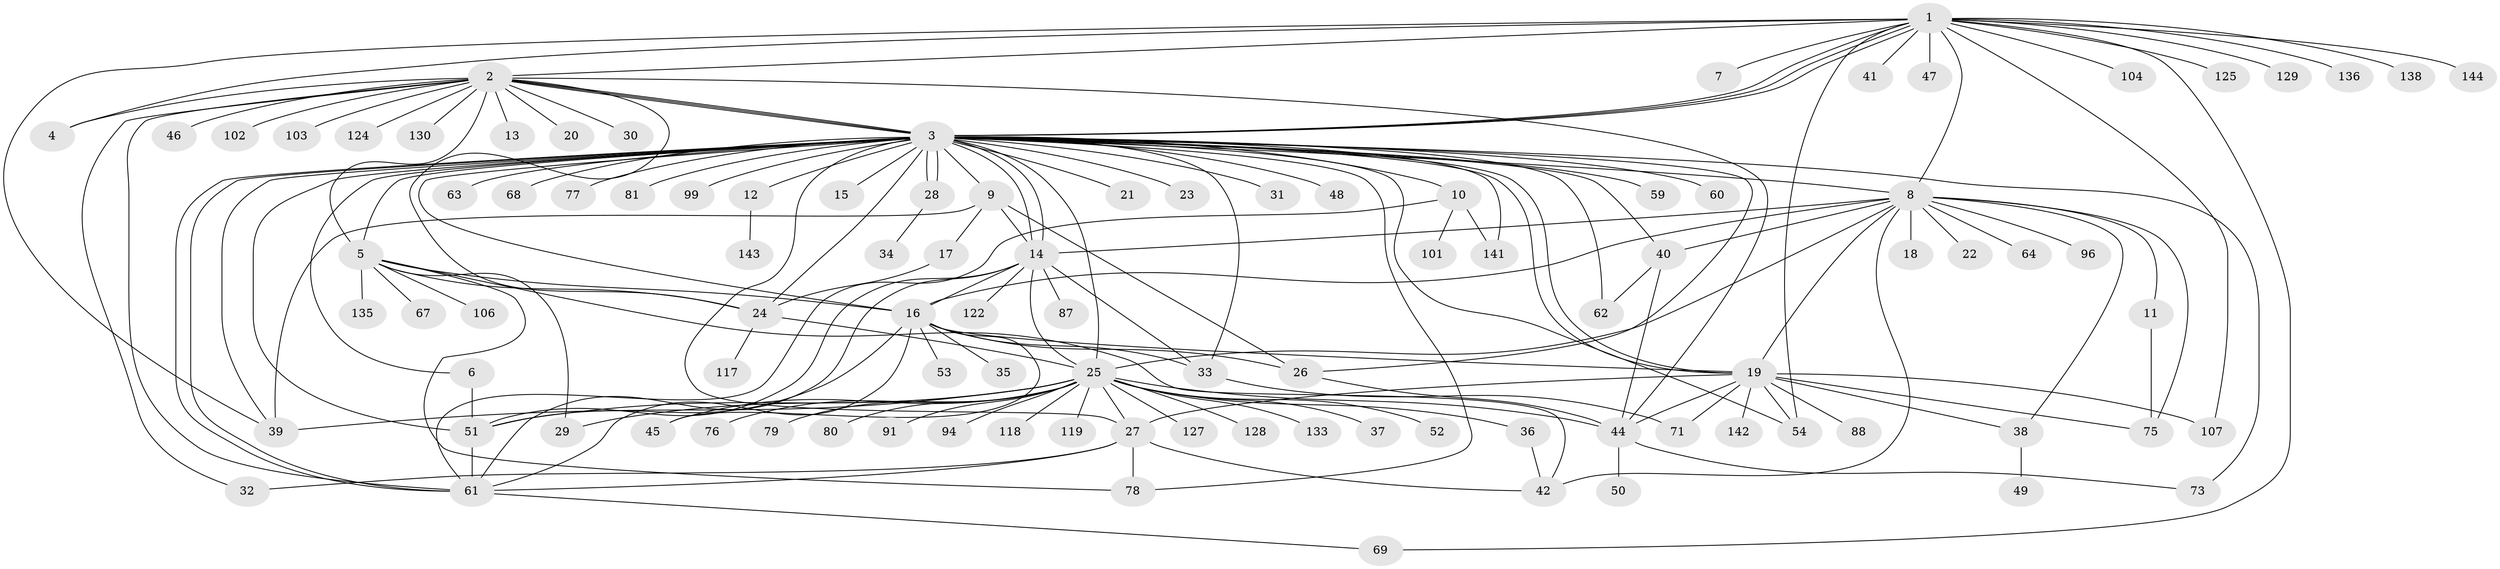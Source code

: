 // original degree distribution, {19: 0.006896551724137931, 18: 0.006896551724137931, 52: 0.006896551724137931, 2: 0.16551724137931034, 10: 0.013793103448275862, 4: 0.08275862068965517, 1: 0.5310344827586206, 15: 0.006896551724137931, 5: 0.034482758620689655, 11: 0.013793103448275862, 13: 0.006896551724137931, 24: 0.006896551724137931, 8: 0.013793103448275862, 3: 0.09655172413793103, 7: 0.006896551724137931}
// Generated by graph-tools (version 1.1) at 2025/17/03/04/25 18:17:58]
// undirected, 101 vertices, 168 edges
graph export_dot {
graph [start="1"]
  node [color=gray90,style=filled];
  1;
  2;
  3 [super="+65"];
  4;
  5;
  6 [super="+115+74"];
  7;
  8;
  9;
  10;
  11;
  12;
  13;
  14;
  15;
  16 [super="+123+121+86+131"];
  17;
  18;
  19;
  20;
  21;
  22;
  23;
  24 [super="+95+56"];
  25;
  26 [super="+70"];
  27 [super="+93+98+57"];
  28;
  29;
  30;
  31 [super="+72"];
  32;
  33 [super="+110+55"];
  34;
  35;
  36 [super="+137"];
  37;
  38 [super="+105"];
  39 [super="+43"];
  40 [super="+85"];
  41;
  42;
  44;
  45 [super="+82"];
  46;
  47;
  48;
  49;
  50;
  51 [super="+108+58"];
  52;
  53;
  54;
  59;
  60;
  61 [super="+83+100"];
  62;
  63;
  64;
  67;
  68;
  69 [super="+89+126"];
  71;
  73;
  75;
  76;
  77;
  78 [super="+97+134"];
  79;
  80;
  81;
  87;
  88;
  91;
  94;
  96;
  99;
  101;
  102;
  103;
  104 [super="+145"];
  106;
  107;
  117;
  118;
  119;
  122;
  124;
  125;
  127;
  128;
  129;
  130;
  133;
  135;
  136;
  138;
  141;
  142;
  143;
  144;
  1 -- 2;
  1 -- 3;
  1 -- 3;
  1 -- 3;
  1 -- 4;
  1 -- 7;
  1 -- 8;
  1 -- 39;
  1 -- 41;
  1 -- 47;
  1 -- 54;
  1 -- 69;
  1 -- 104;
  1 -- 107;
  1 -- 125;
  1 -- 129;
  1 -- 136;
  1 -- 138;
  1 -- 144;
  2 -- 3;
  2 -- 3;
  2 -- 3;
  2 -- 4;
  2 -- 5;
  2 -- 13;
  2 -- 20;
  2 -- 30;
  2 -- 32;
  2 -- 44;
  2 -- 46;
  2 -- 61;
  2 -- 102;
  2 -- 103;
  2 -- 124;
  2 -- 130;
  2 -- 24;
  3 -- 5;
  3 -- 6;
  3 -- 8;
  3 -- 9;
  3 -- 10;
  3 -- 12;
  3 -- 14;
  3 -- 14;
  3 -- 15;
  3 -- 19;
  3 -- 19;
  3 -- 21;
  3 -- 23;
  3 -- 25;
  3 -- 26;
  3 -- 27 [weight=2];
  3 -- 28;
  3 -- 28;
  3 -- 31 [weight=2];
  3 -- 48;
  3 -- 54;
  3 -- 59;
  3 -- 60;
  3 -- 61 [weight=2];
  3 -- 61;
  3 -- 62;
  3 -- 63;
  3 -- 68;
  3 -- 73;
  3 -- 77;
  3 -- 78;
  3 -- 81;
  3 -- 99;
  3 -- 141;
  3 -- 24;
  3 -- 16 [weight=3];
  3 -- 51 [weight=4];
  3 -- 39;
  3 -- 33;
  3 -- 40;
  5 -- 16;
  5 -- 24;
  5 -- 29;
  5 -- 42;
  5 -- 67;
  5 -- 78;
  5 -- 106;
  5 -- 135;
  6 -- 51;
  8 -- 11;
  8 -- 14;
  8 -- 16;
  8 -- 18;
  8 -- 19;
  8 -- 22;
  8 -- 25;
  8 -- 38;
  8 -- 40;
  8 -- 42;
  8 -- 64;
  8 -- 75;
  8 -- 96;
  9 -- 14;
  9 -- 17;
  9 -- 26;
  9 -- 39;
  10 -- 61;
  10 -- 101;
  10 -- 141;
  11 -- 75;
  12 -- 143;
  14 -- 25;
  14 -- 33;
  14 -- 51;
  14 -- 61;
  14 -- 87;
  14 -- 122;
  14 -- 16;
  16 -- 26;
  16 -- 35;
  16 -- 53;
  16 -- 33;
  16 -- 19;
  16 -- 61;
  16 -- 51;
  16 -- 45;
  17 -- 24;
  19 -- 27;
  19 -- 44;
  19 -- 54;
  19 -- 71;
  19 -- 75;
  19 -- 88;
  19 -- 107;
  19 -- 142;
  19 -- 38;
  24 -- 25 [weight=2];
  24 -- 117;
  25 -- 27;
  25 -- 29;
  25 -- 36;
  25 -- 37;
  25 -- 39;
  25 -- 44;
  25 -- 45;
  25 -- 52;
  25 -- 76;
  25 -- 79;
  25 -- 80;
  25 -- 91;
  25 -- 94;
  25 -- 118;
  25 -- 119;
  25 -- 127;
  25 -- 128;
  25 -- 133;
  25 -- 51;
  26 -- 44;
  27 -- 32;
  27 -- 78;
  27 -- 42;
  27 -- 61 [weight=2];
  28 -- 34;
  33 -- 71;
  36 -- 42;
  38 -- 49;
  40 -- 44;
  40 -- 62;
  44 -- 50;
  44 -- 73;
  51 -- 61;
  61 -- 69;
}
